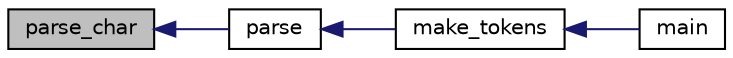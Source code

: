 digraph "parse_char"
{
  edge [fontname="Helvetica",fontsize="10",labelfontname="Helvetica",labelfontsize="10"];
  node [fontname="Helvetica",fontsize="10",shape=record];
  rankdir="LR";
  Node46 [label="parse_char",height=0.2,width=0.4,color="black", fillcolor="grey75", style="filled", fontcolor="black"];
  Node46 -> Node47 [dir="back",color="midnightblue",fontsize="10",style="solid",fontname="Helvetica"];
  Node47 [label="parse",height=0.2,width=0.4,color="black", fillcolor="white", style="filled",URL="$lexer_8h.html#a78ebaafb96b3d12dfed4531dd6837376"];
  Node47 -> Node48 [dir="back",color="midnightblue",fontsize="10",style="solid",fontname="Helvetica"];
  Node48 [label="make_tokens",height=0.2,width=0.4,color="black", fillcolor="white", style="filled",URL="$lexer_8h.html#a8db3533be305a7d06f211638b181c759"];
  Node48 -> Node49 [dir="back",color="midnightblue",fontsize="10",style="solid",fontname="Helvetica"];
  Node49 [label="main",height=0.2,width=0.4,color="black", fillcolor="white", style="filled",URL="$ramiel_8c.html#a700a0caa5b70a06d1064e576f9f3cf65"];
}
